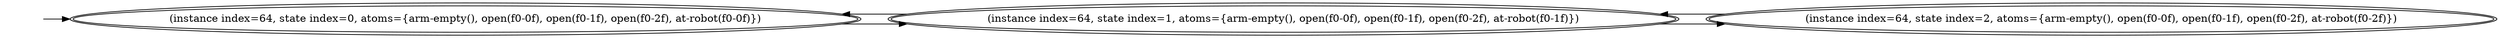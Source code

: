 digraph {
rankdir="LR"
s0[peripheries=2,label="(instance index=64, state index=0, atoms={arm-empty(), open(f0-0f), open(f0-1f), open(f0-2f), at-robot(f0-0f)})"]
s1[peripheries=2,label="(instance index=64, state index=1, atoms={arm-empty(), open(f0-0f), open(f0-1f), open(f0-2f), at-robot(f0-1f)})"]
s2[peripheries=2,label="(instance index=64, state index=2, atoms={arm-empty(), open(f0-0f), open(f0-1f), open(f0-2f), at-robot(f0-2f)})"]
Dangling [ label = "", style = invis ]
{ rank = same; Dangling }
Dangling -> s0
{ rank = same; s0}
{
s0->s1
s1->s2
s1->s0
s2->s1
}
}
